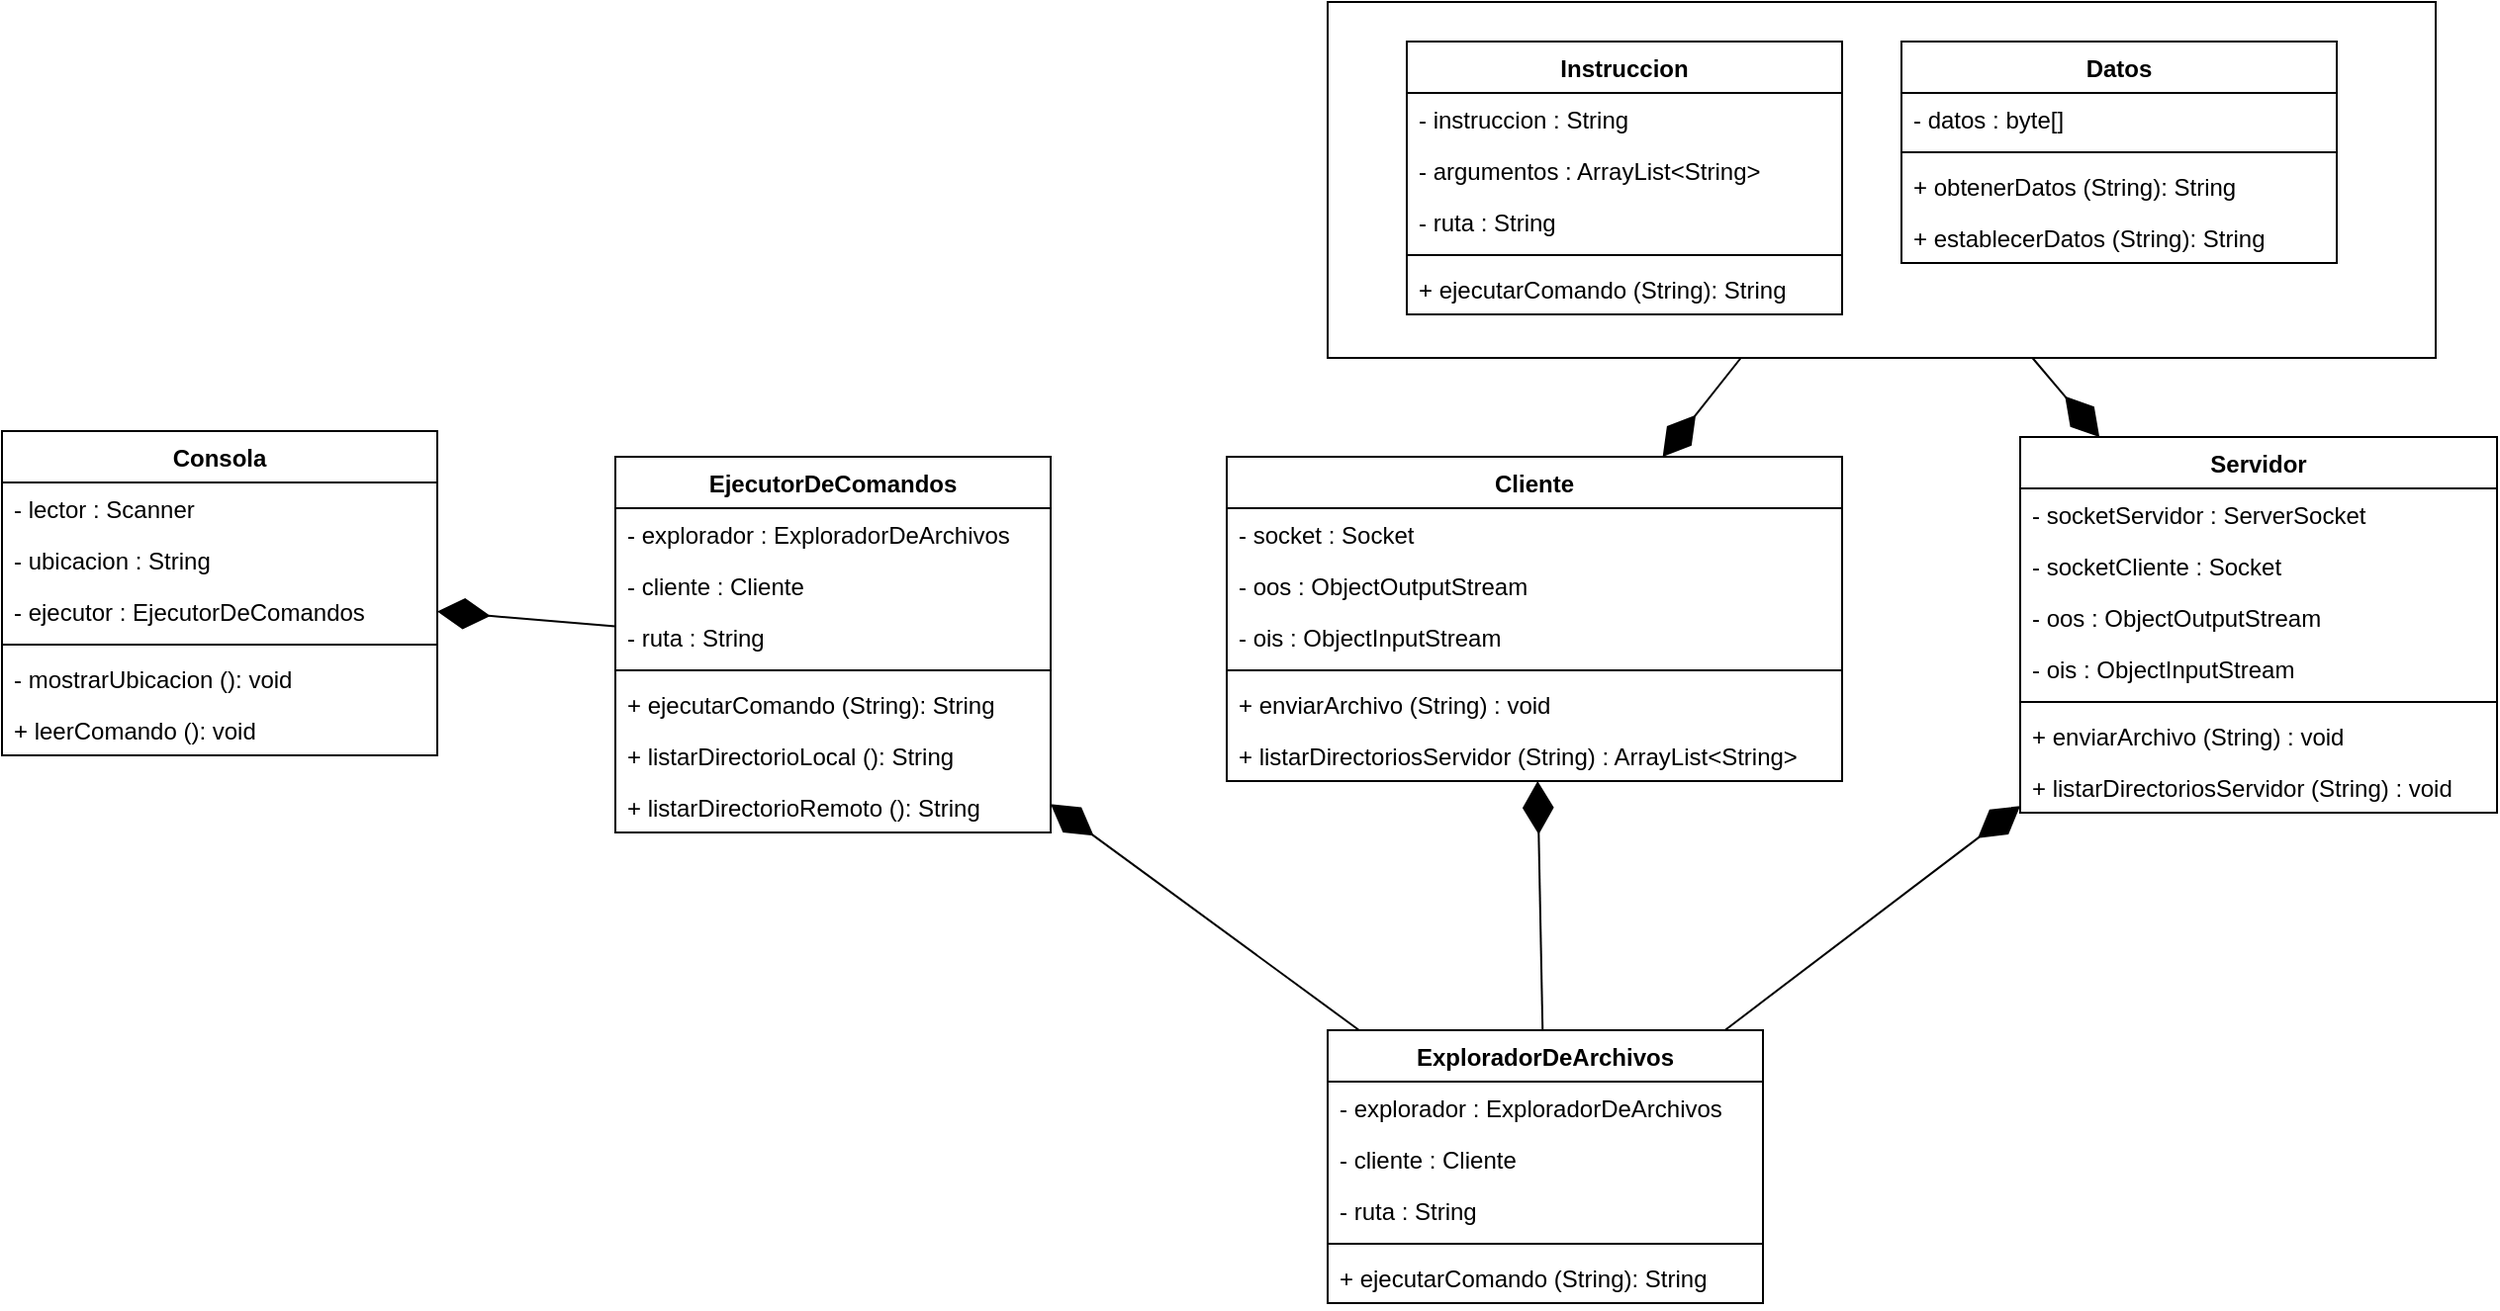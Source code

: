 <mxfile version="14.4.2" type="device"><diagram id="spY6UVrPPQ2tem5_2bVN" name="Page-1"><mxGraphModel dx="1955" dy="1093" grid="1" gridSize="10" guides="1" tooltips="1" connect="1" arrows="1" fold="1" page="1" pageScale="1" pageWidth="827" pageHeight="1169" math="0" shadow="0"><root><mxCell id="0"/><mxCell id="1" parent="0"/><mxCell id="tye17U214Xe4NoX8fHkm-61" value="" style="rounded=0;whiteSpace=wrap;html=1;" vertex="1" parent="1"><mxGeometry x="720" y="20" width="560" height="180" as="geometry"/></mxCell><mxCell id="tye17U214Xe4NoX8fHkm-1" value="Consola" style="swimlane;fontStyle=1;align=center;verticalAlign=top;childLayout=stackLayout;horizontal=1;startSize=26;horizontalStack=0;resizeParent=1;resizeParentMax=0;resizeLast=0;collapsible=1;marginBottom=0;" vertex="1" parent="1"><mxGeometry x="50" y="237" width="220" height="164" as="geometry"/></mxCell><mxCell id="tye17U214Xe4NoX8fHkm-2" value="- lector : Scanner" style="text;strokeColor=none;fillColor=none;align=left;verticalAlign=top;spacingLeft=4;spacingRight=4;overflow=hidden;rotatable=0;points=[[0,0.5],[1,0.5]];portConstraint=eastwest;" vertex="1" parent="tye17U214Xe4NoX8fHkm-1"><mxGeometry y="26" width="220" height="26" as="geometry"/></mxCell><mxCell id="tye17U214Xe4NoX8fHkm-5" value="- ubicacion : String" style="text;strokeColor=none;fillColor=none;align=left;verticalAlign=top;spacingLeft=4;spacingRight=4;overflow=hidden;rotatable=0;points=[[0,0.5],[1,0.5]];portConstraint=eastwest;" vertex="1" parent="tye17U214Xe4NoX8fHkm-1"><mxGeometry y="52" width="220" height="26" as="geometry"/></mxCell><mxCell id="tye17U214Xe4NoX8fHkm-6" value="- ejecutor : EjecutorDeComandos" style="text;strokeColor=none;fillColor=none;align=left;verticalAlign=top;spacingLeft=4;spacingRight=4;overflow=hidden;rotatable=0;points=[[0,0.5],[1,0.5]];portConstraint=eastwest;" vertex="1" parent="tye17U214Xe4NoX8fHkm-1"><mxGeometry y="78" width="220" height="26" as="geometry"/></mxCell><mxCell id="tye17U214Xe4NoX8fHkm-3" value="" style="line;strokeWidth=1;fillColor=none;align=left;verticalAlign=middle;spacingTop=-1;spacingLeft=3;spacingRight=3;rotatable=0;labelPosition=right;points=[];portConstraint=eastwest;" vertex="1" parent="tye17U214Xe4NoX8fHkm-1"><mxGeometry y="104" width="220" height="8" as="geometry"/></mxCell><mxCell id="tye17U214Xe4NoX8fHkm-4" value="- mostrarUbicacion (): void" style="text;strokeColor=none;fillColor=none;align=left;verticalAlign=top;spacingLeft=4;spacingRight=4;overflow=hidden;rotatable=0;points=[[0,0.5],[1,0.5]];portConstraint=eastwest;" vertex="1" parent="tye17U214Xe4NoX8fHkm-1"><mxGeometry y="112" width="220" height="26" as="geometry"/></mxCell><mxCell id="tye17U214Xe4NoX8fHkm-7" value="+ leerComando (): void" style="text;strokeColor=none;fillColor=none;align=left;verticalAlign=top;spacingLeft=4;spacingRight=4;overflow=hidden;rotatable=0;points=[[0,0.5],[1,0.5]];portConstraint=eastwest;" vertex="1" parent="tye17U214Xe4NoX8fHkm-1"><mxGeometry y="138" width="220" height="26" as="geometry"/></mxCell><mxCell id="tye17U214Xe4NoX8fHkm-8" value="EjecutorDeComandos" style="swimlane;fontStyle=1;align=center;verticalAlign=top;childLayout=stackLayout;horizontal=1;startSize=26;horizontalStack=0;resizeParent=1;resizeParentMax=0;resizeLast=0;collapsible=1;marginBottom=0;" vertex="1" parent="1"><mxGeometry x="360" y="250" width="220" height="190" as="geometry"/></mxCell><mxCell id="tye17U214Xe4NoX8fHkm-9" value="- explorador : ExploradorDeArchivos" style="text;strokeColor=none;fillColor=none;align=left;verticalAlign=top;spacingLeft=4;spacingRight=4;overflow=hidden;rotatable=0;points=[[0,0.5],[1,0.5]];portConstraint=eastwest;" vertex="1" parent="tye17U214Xe4NoX8fHkm-8"><mxGeometry y="26" width="220" height="26" as="geometry"/></mxCell><mxCell id="tye17U214Xe4NoX8fHkm-10" value="- cliente : Cliente" style="text;strokeColor=none;fillColor=none;align=left;verticalAlign=top;spacingLeft=4;spacingRight=4;overflow=hidden;rotatable=0;points=[[0,0.5],[1,0.5]];portConstraint=eastwest;" vertex="1" parent="tye17U214Xe4NoX8fHkm-8"><mxGeometry y="52" width="220" height="26" as="geometry"/></mxCell><mxCell id="tye17U214Xe4NoX8fHkm-11" value="- ruta : String" style="text;strokeColor=none;fillColor=none;align=left;verticalAlign=top;spacingLeft=4;spacingRight=4;overflow=hidden;rotatable=0;points=[[0,0.5],[1,0.5]];portConstraint=eastwest;" vertex="1" parent="tye17U214Xe4NoX8fHkm-8"><mxGeometry y="78" width="220" height="26" as="geometry"/></mxCell><mxCell id="tye17U214Xe4NoX8fHkm-12" value="" style="line;strokeWidth=1;fillColor=none;align=left;verticalAlign=middle;spacingTop=-1;spacingLeft=3;spacingRight=3;rotatable=0;labelPosition=right;points=[];portConstraint=eastwest;" vertex="1" parent="tye17U214Xe4NoX8fHkm-8"><mxGeometry y="104" width="220" height="8" as="geometry"/></mxCell><mxCell id="tye17U214Xe4NoX8fHkm-13" value="+ ejecutarComando (String): String" style="text;strokeColor=none;fillColor=none;align=left;verticalAlign=top;spacingLeft=4;spacingRight=4;overflow=hidden;rotatable=0;points=[[0,0.5],[1,0.5]];portConstraint=eastwest;" vertex="1" parent="tye17U214Xe4NoX8fHkm-8"><mxGeometry y="112" width="220" height="26" as="geometry"/></mxCell><mxCell id="tye17U214Xe4NoX8fHkm-32" value="+ listarDirectorioLocal (): String" style="text;strokeColor=none;fillColor=none;align=left;verticalAlign=top;spacingLeft=4;spacingRight=4;overflow=hidden;rotatable=0;points=[[0,0.5],[1,0.5]];portConstraint=eastwest;" vertex="1" parent="tye17U214Xe4NoX8fHkm-8"><mxGeometry y="138" width="220" height="26" as="geometry"/></mxCell><mxCell id="tye17U214Xe4NoX8fHkm-33" value="+ listarDirectorioRemoto (): String" style="text;strokeColor=none;fillColor=none;align=left;verticalAlign=top;spacingLeft=4;spacingRight=4;overflow=hidden;rotatable=0;points=[[0,0.5],[1,0.5]];portConstraint=eastwest;" vertex="1" parent="tye17U214Xe4NoX8fHkm-8"><mxGeometry y="164" width="220" height="26" as="geometry"/></mxCell><mxCell id="tye17U214Xe4NoX8fHkm-15" value="Cliente" style="swimlane;fontStyle=1;align=center;verticalAlign=top;childLayout=stackLayout;horizontal=1;startSize=26;horizontalStack=0;resizeParent=1;resizeParentMax=0;resizeLast=0;collapsible=1;marginBottom=0;" vertex="1" parent="1"><mxGeometry x="669" y="250" width="311" height="164" as="geometry"/></mxCell><mxCell id="tye17U214Xe4NoX8fHkm-27" value="- socket : Socket" style="text;strokeColor=none;fillColor=none;align=left;verticalAlign=top;spacingLeft=4;spacingRight=4;overflow=hidden;rotatable=0;points=[[0,0.5],[1,0.5]];portConstraint=eastwest;" vertex="1" parent="tye17U214Xe4NoX8fHkm-15"><mxGeometry y="26" width="311" height="26" as="geometry"/></mxCell><mxCell id="tye17U214Xe4NoX8fHkm-29" value="- oos : ObjectOutputStream" style="text;strokeColor=none;fillColor=none;align=left;verticalAlign=top;spacingLeft=4;spacingRight=4;overflow=hidden;rotatable=0;points=[[0,0.5],[1,0.5]];portConstraint=eastwest;" vertex="1" parent="tye17U214Xe4NoX8fHkm-15"><mxGeometry y="52" width="311" height="26" as="geometry"/></mxCell><mxCell id="tye17U214Xe4NoX8fHkm-30" value="- ois : ObjectInputStream" style="text;strokeColor=none;fillColor=none;align=left;verticalAlign=top;spacingLeft=4;spacingRight=4;overflow=hidden;rotatable=0;points=[[0,0.5],[1,0.5]];portConstraint=eastwest;" vertex="1" parent="tye17U214Xe4NoX8fHkm-15"><mxGeometry y="78" width="311" height="26" as="geometry"/></mxCell><mxCell id="tye17U214Xe4NoX8fHkm-19" value="" style="line;strokeWidth=1;fillColor=none;align=left;verticalAlign=middle;spacingTop=-1;spacingLeft=3;spacingRight=3;rotatable=0;labelPosition=right;points=[];portConstraint=eastwest;" vertex="1" parent="tye17U214Xe4NoX8fHkm-15"><mxGeometry y="104" width="311" height="8" as="geometry"/></mxCell><mxCell id="tye17U214Xe4NoX8fHkm-28" value="+ enviarArchivo (String) : void" style="text;strokeColor=none;fillColor=none;align=left;verticalAlign=top;spacingLeft=4;spacingRight=4;overflow=hidden;rotatable=0;points=[[0,0.5],[1,0.5]];portConstraint=eastwest;" vertex="1" parent="tye17U214Xe4NoX8fHkm-15"><mxGeometry y="112" width="311" height="26" as="geometry"/></mxCell><mxCell id="tye17U214Xe4NoX8fHkm-31" value="+ listarDirectoriosServidor (String) : ArrayList&lt;String&gt;" style="text;strokeColor=none;fillColor=none;align=left;verticalAlign=top;spacingLeft=4;spacingRight=4;overflow=hidden;rotatable=0;points=[[0,0.5],[1,0.5]];portConstraint=eastwest;" vertex="1" parent="tye17U214Xe4NoX8fHkm-15"><mxGeometry y="138" width="311" height="26" as="geometry"/></mxCell><mxCell id="tye17U214Xe4NoX8fHkm-21" value="ExploradorDeArchivos" style="swimlane;fontStyle=1;align=center;verticalAlign=top;childLayout=stackLayout;horizontal=1;startSize=26;horizontalStack=0;resizeParent=1;resizeParentMax=0;resizeLast=0;collapsible=1;marginBottom=0;" vertex="1" parent="1"><mxGeometry x="720" y="540" width="220" height="138" as="geometry"/></mxCell><mxCell id="tye17U214Xe4NoX8fHkm-22" value="- explorador : ExploradorDeArchivos" style="text;strokeColor=none;fillColor=none;align=left;verticalAlign=top;spacingLeft=4;spacingRight=4;overflow=hidden;rotatable=0;points=[[0,0.5],[1,0.5]];portConstraint=eastwest;" vertex="1" parent="tye17U214Xe4NoX8fHkm-21"><mxGeometry y="26" width="220" height="26" as="geometry"/></mxCell><mxCell id="tye17U214Xe4NoX8fHkm-23" value="- cliente : Cliente" style="text;strokeColor=none;fillColor=none;align=left;verticalAlign=top;spacingLeft=4;spacingRight=4;overflow=hidden;rotatable=0;points=[[0,0.5],[1,0.5]];portConstraint=eastwest;" vertex="1" parent="tye17U214Xe4NoX8fHkm-21"><mxGeometry y="52" width="220" height="26" as="geometry"/></mxCell><mxCell id="tye17U214Xe4NoX8fHkm-24" value="- ruta : String" style="text;strokeColor=none;fillColor=none;align=left;verticalAlign=top;spacingLeft=4;spacingRight=4;overflow=hidden;rotatable=0;points=[[0,0.5],[1,0.5]];portConstraint=eastwest;" vertex="1" parent="tye17U214Xe4NoX8fHkm-21"><mxGeometry y="78" width="220" height="26" as="geometry"/></mxCell><mxCell id="tye17U214Xe4NoX8fHkm-25" value="" style="line;strokeWidth=1;fillColor=none;align=left;verticalAlign=middle;spacingTop=-1;spacingLeft=3;spacingRight=3;rotatable=0;labelPosition=right;points=[];portConstraint=eastwest;" vertex="1" parent="tye17U214Xe4NoX8fHkm-21"><mxGeometry y="104" width="220" height="8" as="geometry"/></mxCell><mxCell id="tye17U214Xe4NoX8fHkm-26" value="+ ejecutarComando (String): String" style="text;strokeColor=none;fillColor=none;align=left;verticalAlign=top;spacingLeft=4;spacingRight=4;overflow=hidden;rotatable=0;points=[[0,0.5],[1,0.5]];portConstraint=eastwest;" vertex="1" parent="tye17U214Xe4NoX8fHkm-21"><mxGeometry y="112" width="220" height="26" as="geometry"/></mxCell><mxCell id="tye17U214Xe4NoX8fHkm-34" value="Servidor" style="swimlane;fontStyle=1;align=center;verticalAlign=top;childLayout=stackLayout;horizontal=1;startSize=26;horizontalStack=0;resizeParent=1;resizeParentMax=0;resizeLast=0;collapsible=1;marginBottom=0;" vertex="1" parent="1"><mxGeometry x="1070" y="240" width="241" height="190" as="geometry"/></mxCell><mxCell id="tye17U214Xe4NoX8fHkm-35" value="- socketServidor : ServerSocket" style="text;strokeColor=none;fillColor=none;align=left;verticalAlign=top;spacingLeft=4;spacingRight=4;overflow=hidden;rotatable=0;points=[[0,0.5],[1,0.5]];portConstraint=eastwest;" vertex="1" parent="tye17U214Xe4NoX8fHkm-34"><mxGeometry y="26" width="241" height="26" as="geometry"/></mxCell><mxCell id="tye17U214Xe4NoX8fHkm-41" value="- socketCliente : Socket" style="text;strokeColor=none;fillColor=none;align=left;verticalAlign=top;spacingLeft=4;spacingRight=4;overflow=hidden;rotatable=0;points=[[0,0.5],[1,0.5]];portConstraint=eastwest;" vertex="1" parent="tye17U214Xe4NoX8fHkm-34"><mxGeometry y="52" width="241" height="26" as="geometry"/></mxCell><mxCell id="tye17U214Xe4NoX8fHkm-36" value="- oos : ObjectOutputStream" style="text;strokeColor=none;fillColor=none;align=left;verticalAlign=top;spacingLeft=4;spacingRight=4;overflow=hidden;rotatable=0;points=[[0,0.5],[1,0.5]];portConstraint=eastwest;" vertex="1" parent="tye17U214Xe4NoX8fHkm-34"><mxGeometry y="78" width="241" height="26" as="geometry"/></mxCell><mxCell id="tye17U214Xe4NoX8fHkm-37" value="- ois : ObjectInputStream" style="text;strokeColor=none;fillColor=none;align=left;verticalAlign=top;spacingLeft=4;spacingRight=4;overflow=hidden;rotatable=0;points=[[0,0.5],[1,0.5]];portConstraint=eastwest;" vertex="1" parent="tye17U214Xe4NoX8fHkm-34"><mxGeometry y="104" width="241" height="26" as="geometry"/></mxCell><mxCell id="tye17U214Xe4NoX8fHkm-38" value="" style="line;strokeWidth=1;fillColor=none;align=left;verticalAlign=middle;spacingTop=-1;spacingLeft=3;spacingRight=3;rotatable=0;labelPosition=right;points=[];portConstraint=eastwest;" vertex="1" parent="tye17U214Xe4NoX8fHkm-34"><mxGeometry y="130" width="241" height="8" as="geometry"/></mxCell><mxCell id="tye17U214Xe4NoX8fHkm-39" value="+ enviarArchivo (String) : void" style="text;strokeColor=none;fillColor=none;align=left;verticalAlign=top;spacingLeft=4;spacingRight=4;overflow=hidden;rotatable=0;points=[[0,0.5],[1,0.5]];portConstraint=eastwest;" vertex="1" parent="tye17U214Xe4NoX8fHkm-34"><mxGeometry y="138" width="241" height="26" as="geometry"/></mxCell><mxCell id="tye17U214Xe4NoX8fHkm-40" value="+ listarDirectoriosServidor (String) : void" style="text;strokeColor=none;fillColor=none;align=left;verticalAlign=top;spacingLeft=4;spacingRight=4;overflow=hidden;rotatable=0;points=[[0,0.5],[1,0.5]];portConstraint=eastwest;" vertex="1" parent="tye17U214Xe4NoX8fHkm-34"><mxGeometry y="164" width="241" height="26" as="geometry"/></mxCell><mxCell id="tye17U214Xe4NoX8fHkm-48" value="Instruccion" style="swimlane;fontStyle=1;align=center;verticalAlign=top;childLayout=stackLayout;horizontal=1;startSize=26;horizontalStack=0;resizeParent=1;resizeParentMax=0;resizeLast=0;collapsible=1;marginBottom=0;" vertex="1" parent="1"><mxGeometry x="760" y="40" width="220" height="138" as="geometry"/></mxCell><mxCell id="tye17U214Xe4NoX8fHkm-49" value="- instruccion : String" style="text;strokeColor=none;fillColor=none;align=left;verticalAlign=top;spacingLeft=4;spacingRight=4;overflow=hidden;rotatable=0;points=[[0,0.5],[1,0.5]];portConstraint=eastwest;" vertex="1" parent="tye17U214Xe4NoX8fHkm-48"><mxGeometry y="26" width="220" height="26" as="geometry"/></mxCell><mxCell id="tye17U214Xe4NoX8fHkm-50" value="- argumentos : ArrayList&lt;String&gt;" style="text;strokeColor=none;fillColor=none;align=left;verticalAlign=top;spacingLeft=4;spacingRight=4;overflow=hidden;rotatable=0;points=[[0,0.5],[1,0.5]];portConstraint=eastwest;" vertex="1" parent="tye17U214Xe4NoX8fHkm-48"><mxGeometry y="52" width="220" height="26" as="geometry"/></mxCell><mxCell id="tye17U214Xe4NoX8fHkm-51" value="- ruta : String" style="text;strokeColor=none;fillColor=none;align=left;verticalAlign=top;spacingLeft=4;spacingRight=4;overflow=hidden;rotatable=0;points=[[0,0.5],[1,0.5]];portConstraint=eastwest;" vertex="1" parent="tye17U214Xe4NoX8fHkm-48"><mxGeometry y="78" width="220" height="26" as="geometry"/></mxCell><mxCell id="tye17U214Xe4NoX8fHkm-52" value="" style="line;strokeWidth=1;fillColor=none;align=left;verticalAlign=middle;spacingTop=-1;spacingLeft=3;spacingRight=3;rotatable=0;labelPosition=right;points=[];portConstraint=eastwest;" vertex="1" parent="tye17U214Xe4NoX8fHkm-48"><mxGeometry y="104" width="220" height="8" as="geometry"/></mxCell><mxCell id="tye17U214Xe4NoX8fHkm-53" value="+ ejecutarComando (String): String" style="text;strokeColor=none;fillColor=none;align=left;verticalAlign=top;spacingLeft=4;spacingRight=4;overflow=hidden;rotatable=0;points=[[0,0.5],[1,0.5]];portConstraint=eastwest;" vertex="1" parent="tye17U214Xe4NoX8fHkm-48"><mxGeometry y="112" width="220" height="26" as="geometry"/></mxCell><mxCell id="tye17U214Xe4NoX8fHkm-54" value="Datos" style="swimlane;fontStyle=1;align=center;verticalAlign=top;childLayout=stackLayout;horizontal=1;startSize=26;horizontalStack=0;resizeParent=1;resizeParentMax=0;resizeLast=0;collapsible=1;marginBottom=0;" vertex="1" parent="1"><mxGeometry x="1010" y="40" width="220" height="112" as="geometry"/></mxCell><mxCell id="tye17U214Xe4NoX8fHkm-55" value="- datos : byte[]" style="text;strokeColor=none;fillColor=none;align=left;verticalAlign=top;spacingLeft=4;spacingRight=4;overflow=hidden;rotatable=0;points=[[0,0.5],[1,0.5]];portConstraint=eastwest;" vertex="1" parent="tye17U214Xe4NoX8fHkm-54"><mxGeometry y="26" width="220" height="26" as="geometry"/></mxCell><mxCell id="tye17U214Xe4NoX8fHkm-58" value="" style="line;strokeWidth=1;fillColor=none;align=left;verticalAlign=middle;spacingTop=-1;spacingLeft=3;spacingRight=3;rotatable=0;labelPosition=right;points=[];portConstraint=eastwest;" vertex="1" parent="tye17U214Xe4NoX8fHkm-54"><mxGeometry y="52" width="220" height="8" as="geometry"/></mxCell><mxCell id="tye17U214Xe4NoX8fHkm-59" value="+ obtenerDatos (String): String" style="text;strokeColor=none;fillColor=none;align=left;verticalAlign=top;spacingLeft=4;spacingRight=4;overflow=hidden;rotatable=0;points=[[0,0.5],[1,0.5]];portConstraint=eastwest;" vertex="1" parent="tye17U214Xe4NoX8fHkm-54"><mxGeometry y="60" width="220" height="26" as="geometry"/></mxCell><mxCell id="tye17U214Xe4NoX8fHkm-60" value="+ establecerDatos (String): String" style="text;strokeColor=none;fillColor=none;align=left;verticalAlign=top;spacingLeft=4;spacingRight=4;overflow=hidden;rotatable=0;points=[[0,0.5],[1,0.5]];portConstraint=eastwest;" vertex="1" parent="tye17U214Xe4NoX8fHkm-54"><mxGeometry y="86" width="220" height="26" as="geometry"/></mxCell><mxCell id="tye17U214Xe4NoX8fHkm-62" value="" style="endArrow=diamondThin;endFill=1;endSize=24;html=1;" edge="1" parent="1" source="tye17U214Xe4NoX8fHkm-21" target="tye17U214Xe4NoX8fHkm-34"><mxGeometry width="160" relative="1" as="geometry"><mxPoint x="430" y="560" as="sourcePoint"/><mxPoint x="590" y="560" as="targetPoint"/></mxGeometry></mxCell><mxCell id="tye17U214Xe4NoX8fHkm-63" value="" style="endArrow=diamondThin;endFill=1;endSize=24;html=1;" edge="1" parent="1" source="tye17U214Xe4NoX8fHkm-8" target="tye17U214Xe4NoX8fHkm-1"><mxGeometry width="160" relative="1" as="geometry"><mxPoint x="440" y="570" as="sourcePoint"/><mxPoint x="600" y="570" as="targetPoint"/></mxGeometry></mxCell><mxCell id="tye17U214Xe4NoX8fHkm-64" value="" style="endArrow=diamondThin;endFill=1;endSize=24;html=1;" edge="1" parent="1" source="tye17U214Xe4NoX8fHkm-21" target="tye17U214Xe4NoX8fHkm-8"><mxGeometry width="160" relative="1" as="geometry"><mxPoint x="450" y="580" as="sourcePoint"/><mxPoint x="610" y="580" as="targetPoint"/></mxGeometry></mxCell><mxCell id="tye17U214Xe4NoX8fHkm-65" value="" style="endArrow=diamondThin;endFill=1;endSize=24;html=1;" edge="1" parent="1" source="tye17U214Xe4NoX8fHkm-21" target="tye17U214Xe4NoX8fHkm-15"><mxGeometry width="160" relative="1" as="geometry"><mxPoint x="745.909" y="550" as="sourcePoint"/><mxPoint x="590" y="435.667" as="targetPoint"/></mxGeometry></mxCell><mxCell id="tye17U214Xe4NoX8fHkm-66" value="" style="endArrow=diamondThin;endFill=1;endSize=24;html=1;" edge="1" parent="1" source="tye17U214Xe4NoX8fHkm-61" target="tye17U214Xe4NoX8fHkm-15"><mxGeometry width="160" relative="1" as="geometry"><mxPoint x="838.63" y="550" as="sourcePoint"/><mxPoint x="836.128" y="424" as="targetPoint"/></mxGeometry></mxCell><mxCell id="tye17U214Xe4NoX8fHkm-67" value="" style="endArrow=diamondThin;endFill=1;endSize=24;html=1;" edge="1" parent="1" source="tye17U214Xe4NoX8fHkm-61" target="tye17U214Xe4NoX8fHkm-34"><mxGeometry width="160" relative="1" as="geometry"><mxPoint x="938.851" y="210" as="sourcePoint"/><mxPoint x="899.324" y="260" as="targetPoint"/></mxGeometry></mxCell></root></mxGraphModel></diagram></mxfile>